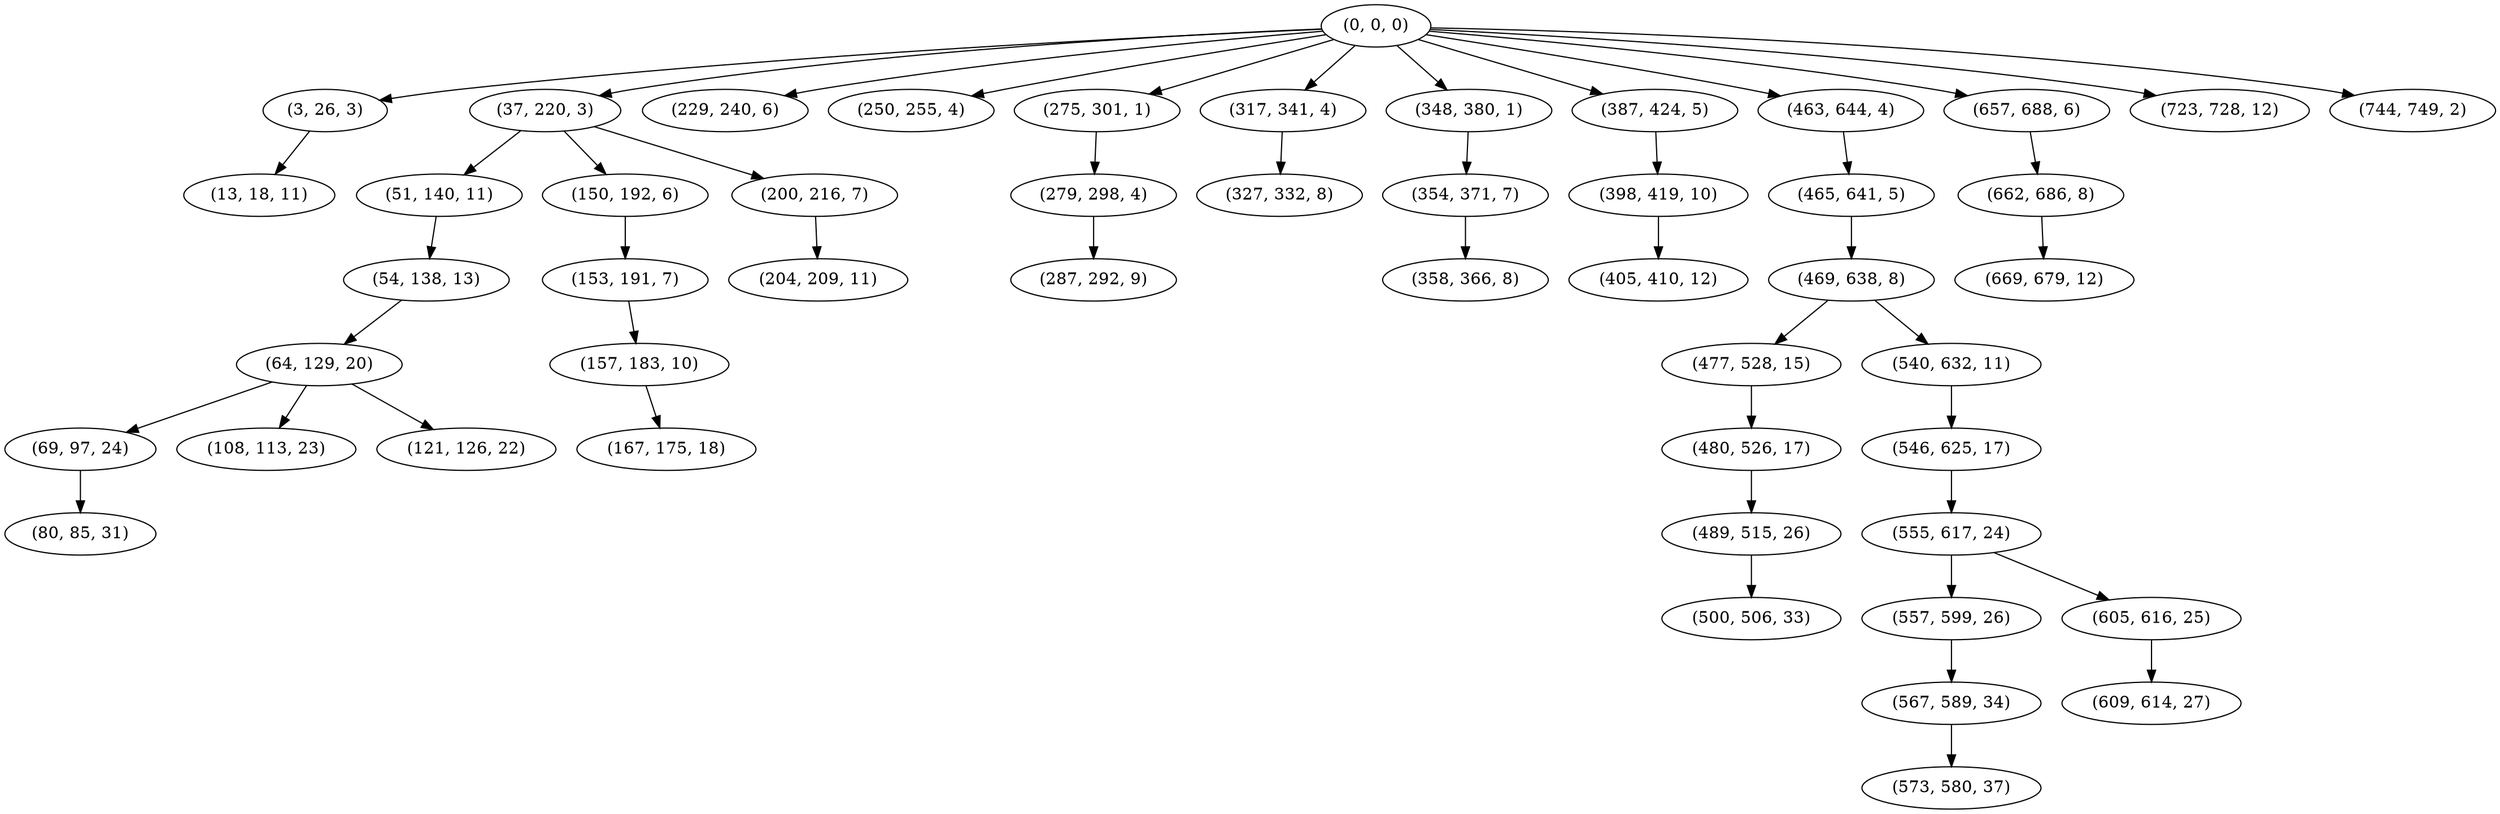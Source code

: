 digraph tree {
    "(0, 0, 0)";
    "(3, 26, 3)";
    "(13, 18, 11)";
    "(37, 220, 3)";
    "(51, 140, 11)";
    "(54, 138, 13)";
    "(64, 129, 20)";
    "(69, 97, 24)";
    "(80, 85, 31)";
    "(108, 113, 23)";
    "(121, 126, 22)";
    "(150, 192, 6)";
    "(153, 191, 7)";
    "(157, 183, 10)";
    "(167, 175, 18)";
    "(200, 216, 7)";
    "(204, 209, 11)";
    "(229, 240, 6)";
    "(250, 255, 4)";
    "(275, 301, 1)";
    "(279, 298, 4)";
    "(287, 292, 9)";
    "(317, 341, 4)";
    "(327, 332, 8)";
    "(348, 380, 1)";
    "(354, 371, 7)";
    "(358, 366, 8)";
    "(387, 424, 5)";
    "(398, 419, 10)";
    "(405, 410, 12)";
    "(463, 644, 4)";
    "(465, 641, 5)";
    "(469, 638, 8)";
    "(477, 528, 15)";
    "(480, 526, 17)";
    "(489, 515, 26)";
    "(500, 506, 33)";
    "(540, 632, 11)";
    "(546, 625, 17)";
    "(555, 617, 24)";
    "(557, 599, 26)";
    "(567, 589, 34)";
    "(573, 580, 37)";
    "(605, 616, 25)";
    "(609, 614, 27)";
    "(657, 688, 6)";
    "(662, 686, 8)";
    "(669, 679, 12)";
    "(723, 728, 12)";
    "(744, 749, 2)";
    "(0, 0, 0)" -> "(3, 26, 3)";
    "(0, 0, 0)" -> "(37, 220, 3)";
    "(0, 0, 0)" -> "(229, 240, 6)";
    "(0, 0, 0)" -> "(250, 255, 4)";
    "(0, 0, 0)" -> "(275, 301, 1)";
    "(0, 0, 0)" -> "(317, 341, 4)";
    "(0, 0, 0)" -> "(348, 380, 1)";
    "(0, 0, 0)" -> "(387, 424, 5)";
    "(0, 0, 0)" -> "(463, 644, 4)";
    "(0, 0, 0)" -> "(657, 688, 6)";
    "(0, 0, 0)" -> "(723, 728, 12)";
    "(0, 0, 0)" -> "(744, 749, 2)";
    "(3, 26, 3)" -> "(13, 18, 11)";
    "(37, 220, 3)" -> "(51, 140, 11)";
    "(37, 220, 3)" -> "(150, 192, 6)";
    "(37, 220, 3)" -> "(200, 216, 7)";
    "(51, 140, 11)" -> "(54, 138, 13)";
    "(54, 138, 13)" -> "(64, 129, 20)";
    "(64, 129, 20)" -> "(69, 97, 24)";
    "(64, 129, 20)" -> "(108, 113, 23)";
    "(64, 129, 20)" -> "(121, 126, 22)";
    "(69, 97, 24)" -> "(80, 85, 31)";
    "(150, 192, 6)" -> "(153, 191, 7)";
    "(153, 191, 7)" -> "(157, 183, 10)";
    "(157, 183, 10)" -> "(167, 175, 18)";
    "(200, 216, 7)" -> "(204, 209, 11)";
    "(275, 301, 1)" -> "(279, 298, 4)";
    "(279, 298, 4)" -> "(287, 292, 9)";
    "(317, 341, 4)" -> "(327, 332, 8)";
    "(348, 380, 1)" -> "(354, 371, 7)";
    "(354, 371, 7)" -> "(358, 366, 8)";
    "(387, 424, 5)" -> "(398, 419, 10)";
    "(398, 419, 10)" -> "(405, 410, 12)";
    "(463, 644, 4)" -> "(465, 641, 5)";
    "(465, 641, 5)" -> "(469, 638, 8)";
    "(469, 638, 8)" -> "(477, 528, 15)";
    "(469, 638, 8)" -> "(540, 632, 11)";
    "(477, 528, 15)" -> "(480, 526, 17)";
    "(480, 526, 17)" -> "(489, 515, 26)";
    "(489, 515, 26)" -> "(500, 506, 33)";
    "(540, 632, 11)" -> "(546, 625, 17)";
    "(546, 625, 17)" -> "(555, 617, 24)";
    "(555, 617, 24)" -> "(557, 599, 26)";
    "(555, 617, 24)" -> "(605, 616, 25)";
    "(557, 599, 26)" -> "(567, 589, 34)";
    "(567, 589, 34)" -> "(573, 580, 37)";
    "(605, 616, 25)" -> "(609, 614, 27)";
    "(657, 688, 6)" -> "(662, 686, 8)";
    "(662, 686, 8)" -> "(669, 679, 12)";
}
